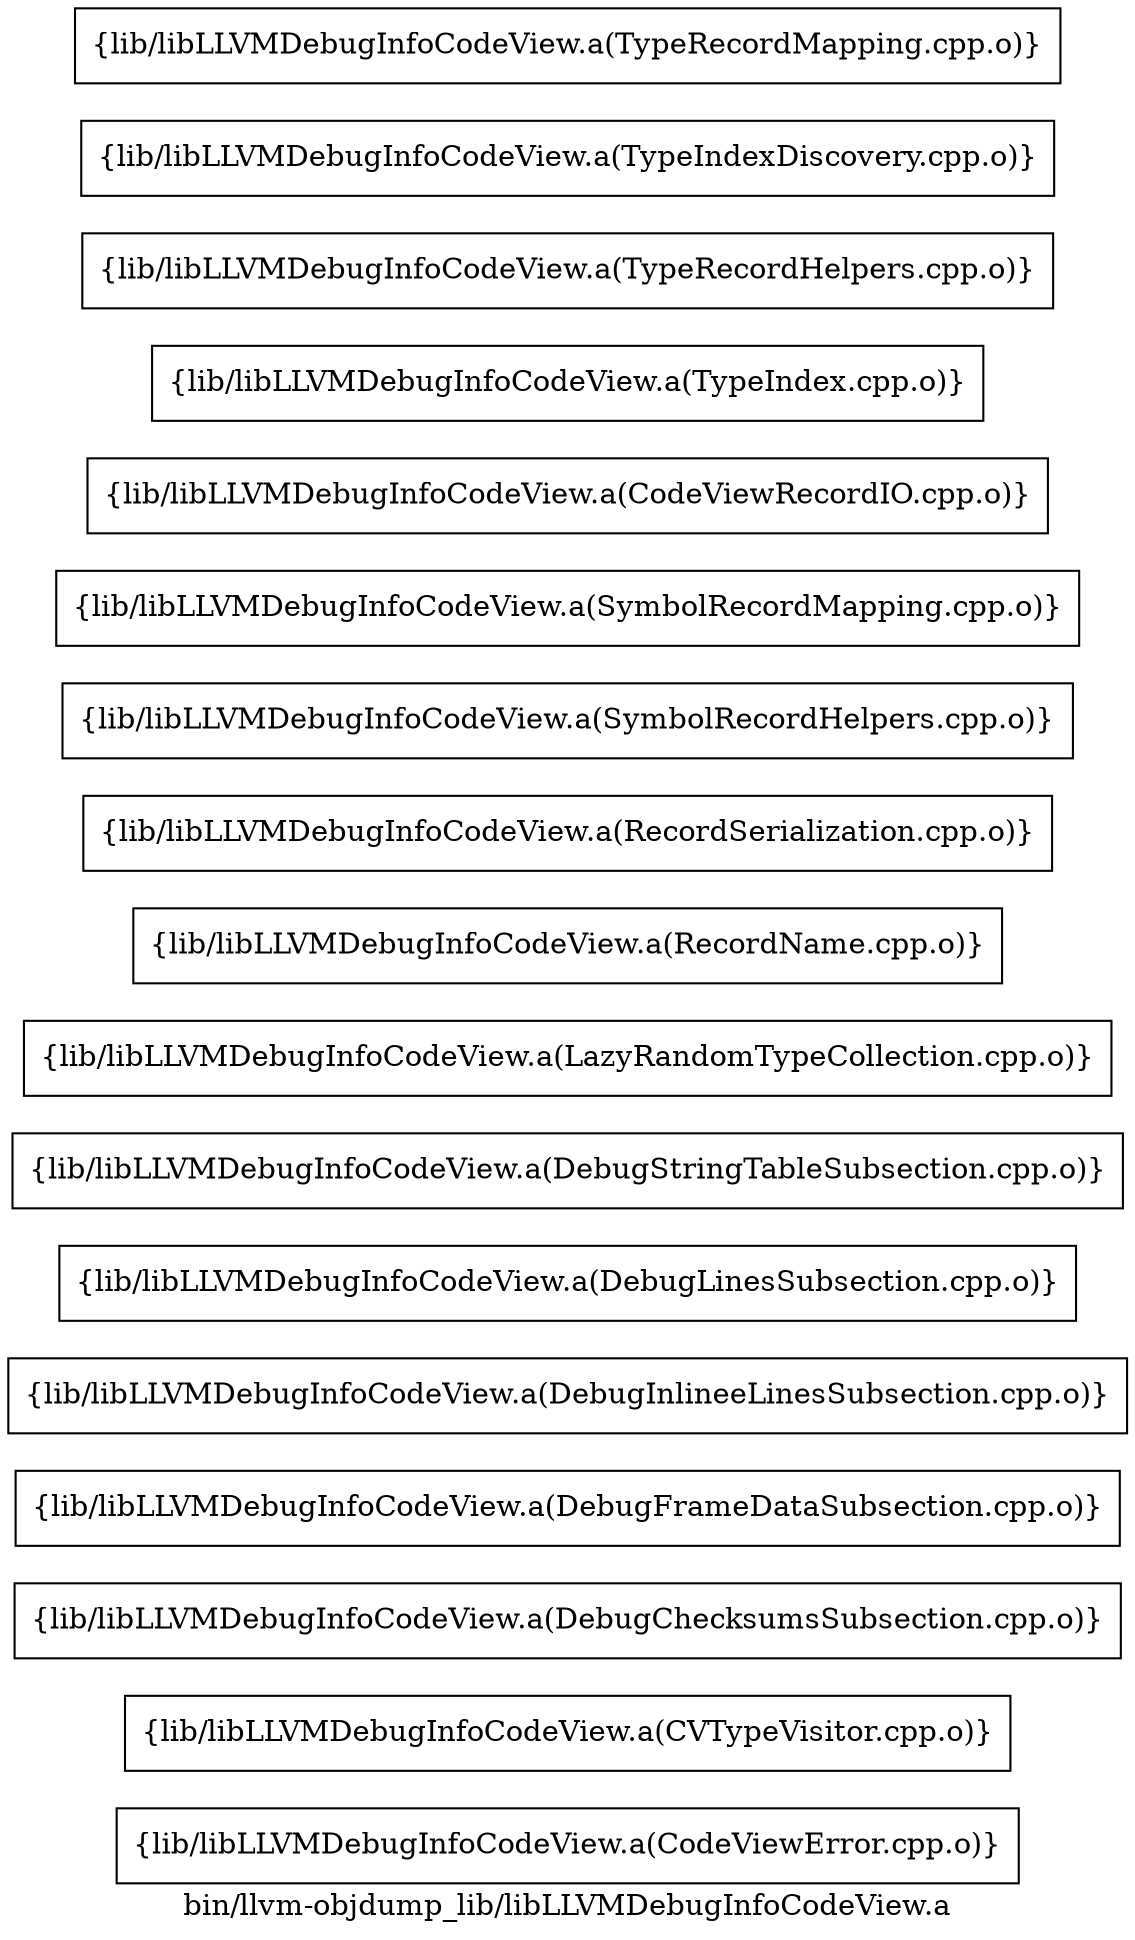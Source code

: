 digraph "bin/llvm-objdump_lib/libLLVMDebugInfoCodeView.a" {
	label="bin/llvm-objdump_lib/libLLVMDebugInfoCodeView.a";
	rankdir=LR;

	Node0x564b0ad9e038 [shape=record,shape=box,group=0,label="{lib/libLLVMDebugInfoCodeView.a(CodeViewError.cpp.o)}"];
	Node0x564b0ad9e7b8 [shape=record,shape=box,group=0,label="{lib/libLLVMDebugInfoCodeView.a(CVTypeVisitor.cpp.o)}"];
	Node0x564b0ad9b3d8 [shape=record,shape=box,group=0,label="{lib/libLLVMDebugInfoCodeView.a(DebugChecksumsSubsection.cpp.o)}"];
	Node0x564b0ad9a488 [shape=record,shape=box,group=0,label="{lib/libLLVMDebugInfoCodeView.a(DebugFrameDataSubsection.cpp.o)}"];
	Node0x564b0ad9ac08 [shape=record,shape=box,group=0,label="{lib/libLLVMDebugInfoCodeView.a(DebugInlineeLinesSubsection.cpp.o)}"];
	Node0x564b0ad9c788 [shape=record,shape=box,group=0,label="{lib/libLLVMDebugInfoCodeView.a(DebugLinesSubsection.cpp.o)}"];
	Node0x564b0ad9bbf8 [shape=record,shape=box,group=0,label="{lib/libLLVMDebugInfoCodeView.a(DebugStringTableSubsection.cpp.o)}"];
	Node0x564b0ad9cb48 [shape=record,shape=box,group=0,label="{lib/libLLVMDebugInfoCodeView.a(LazyRandomTypeCollection.cpp.o)}"];
	Node0x564b0ad9d0e8 [shape=record,shape=box,group=0,label="{lib/libLLVMDebugInfoCodeView.a(RecordName.cpp.o)}"];
	Node0x564b0ad9d368 [shape=record,shape=box,group=0,label="{lib/libLLVMDebugInfoCodeView.a(RecordSerialization.cpp.o)}"];
	Node0x564b0ad9d818 [shape=record,shape=box,group=0,label="{lib/libLLVMDebugInfoCodeView.a(SymbolRecordHelpers.cpp.o)}"];
	Node0x564b0ad9e948 [shape=record,shape=box,group=0,label="{lib/libLLVMDebugInfoCodeView.a(SymbolRecordMapping.cpp.o)}"];
	Node0x564b0ad9f0c8 [shape=record,shape=box,group=0,label="{lib/libLLVMDebugInfoCodeView.a(CodeViewRecordIO.cpp.o)}"];
	Node0x564b0ad9e998 [shape=record,shape=box,group=0,label="{lib/libLLVMDebugInfoCodeView.a(TypeIndex.cpp.o)}"];
	Node0x564b0ad95a78 [shape=record,shape=box,group=0,label="{lib/libLLVMDebugInfoCodeView.a(TypeRecordHelpers.cpp.o)}"];
	Node0x564b0ad96658 [shape=record,shape=box,group=0,label="{lib/libLLVMDebugInfoCodeView.a(TypeIndexDiscovery.cpp.o)}"];
	Node0x564b0ad95f28 [shape=record,shape=box,group=0,label="{lib/libLLVMDebugInfoCodeView.a(TypeRecordMapping.cpp.o)}"];
}
